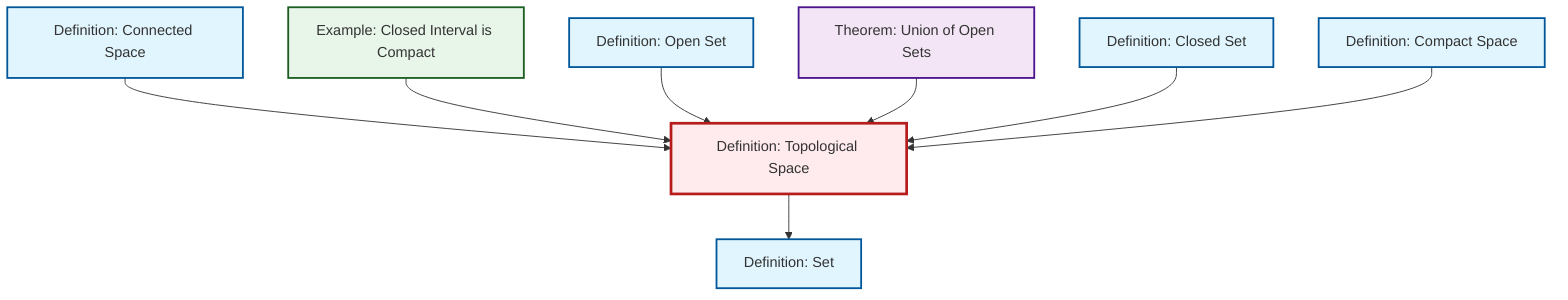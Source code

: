 graph TD
    classDef definition fill:#e1f5fe,stroke:#01579b,stroke-width:2px
    classDef theorem fill:#f3e5f5,stroke:#4a148c,stroke-width:2px
    classDef axiom fill:#fff3e0,stroke:#e65100,stroke-width:2px
    classDef example fill:#e8f5e9,stroke:#1b5e20,stroke-width:2px
    classDef current fill:#ffebee,stroke:#b71c1c,stroke-width:3px
    def-connected["Definition: Connected Space"]:::definition
    thm-union-open-sets["Theorem: Union of Open Sets"]:::theorem
    def-set["Definition: Set"]:::definition
    def-open-set["Definition: Open Set"]:::definition
    def-compact["Definition: Compact Space"]:::definition
    def-closed-set["Definition: Closed Set"]:::definition
    ex-closed-interval-compact["Example: Closed Interval is Compact"]:::example
    def-topological-space["Definition: Topological Space"]:::definition
    def-connected --> def-topological-space
    def-topological-space --> def-set
    ex-closed-interval-compact --> def-topological-space
    def-open-set --> def-topological-space
    thm-union-open-sets --> def-topological-space
    def-closed-set --> def-topological-space
    def-compact --> def-topological-space
    class def-topological-space current